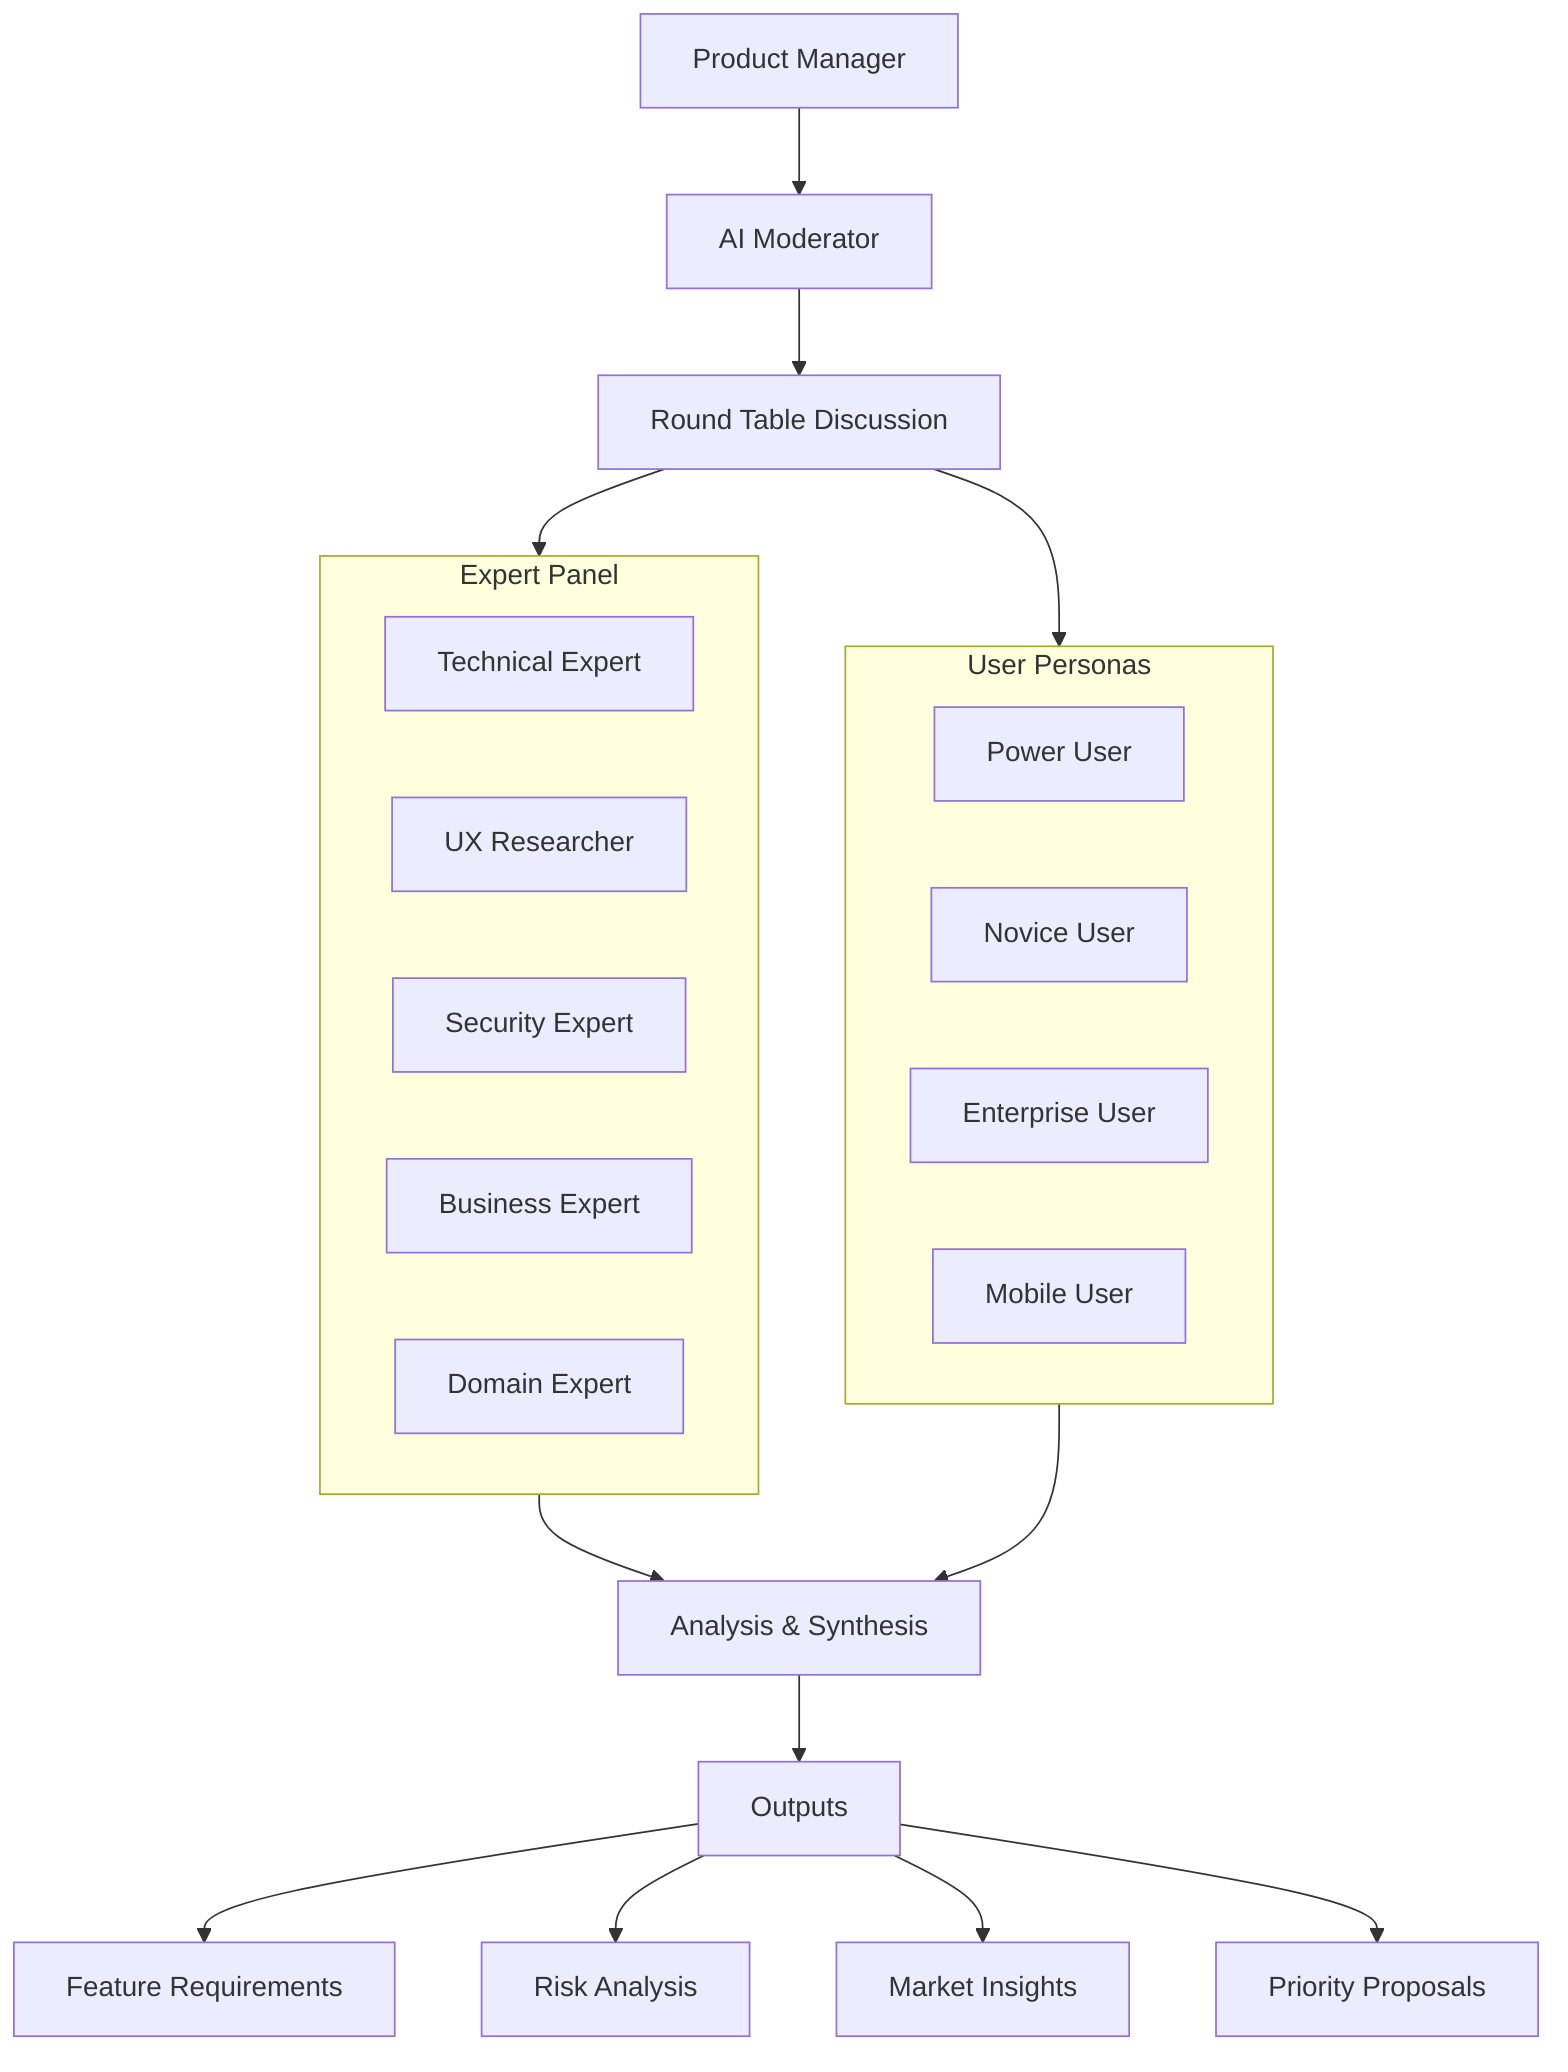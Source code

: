 flowchart TD
    PM[Product Manager] --> M[AI Moderator]
    M --> R[Round Table Discussion]
    
    subgraph ExpertPanel[Expert Panel]
        TE[Technical Expert]
        UX[UX Researcher]
        SE[Security Expert]
        BE[Business Expert]
        DE[Domain Expert]
    end
    
    subgraph Personas[User Personas]
        P1[Power User]
        P2[Novice User]
        P3[Enterprise User]
        P4[Mobile User]
    end
    
    R --> ExpertPanel
    R --> Personas
    
    ExpertPanel --> A[Analysis & Synthesis]
    Personas --> A
    
    A --> O[Outputs]
    O --> FR[Feature Requirements]
    O --> RI[Risk Analysis]
    O --> MI[Market Insights]
    O --> PP[Priority Proposals]
